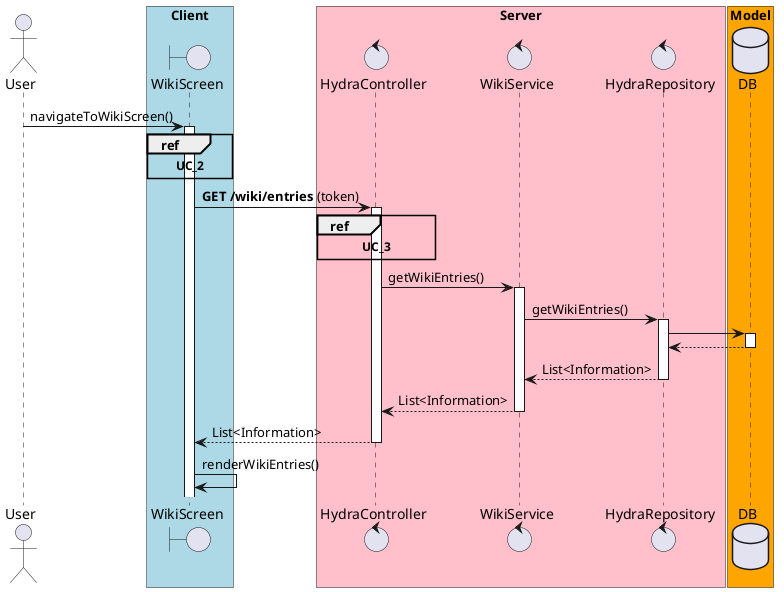 @startuml
actor User
boundary WikiScreen
control HydraController
control WikiService
control HydraRepository

database DB

box "Client" #LightBlue
   participant WikiScreen
end box

box "Server" #Pink
   control HydraController
    control WikiService
    control HydraRepository
end box

box "Model" #Orange
   participant DB
end box

User -> WikiScreen : navigateToWikiScreen()
activate WikiScreen
ref over WikiScreen : **UC_2**
WikiScreen -> HydraController : **GET /wiki/entries** (token)
ref over HydraController : **UC_3**

activate HydraController
HydraController -> WikiService : getWikiEntries()
activate WikiService
WikiService -> HydraRepository : getWikiEntries()
activate HydraRepository
HydraRepository -> DB
activate DB
DB --> HydraRepository 
deactivate DB
HydraRepository --> WikiService : List<Information>
deactivate HydraRepository
WikiService --> HydraController : List<Information>
deactivate WikiService
HydraController --> WikiScreen : List<Information>
deactivate HydraController
WikiScreen -> WikiScreen : renderWikiEntries()


@enduml